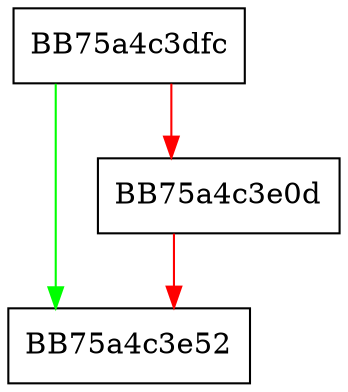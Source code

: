 digraph _Tidy {
  node [shape="box"];
  graph [splines=ortho];
  BB75a4c3dfc -> BB75a4c3e52 [color="green"];
  BB75a4c3dfc -> BB75a4c3e0d [color="red"];
  BB75a4c3e0d -> BB75a4c3e52 [color="red"];
}
